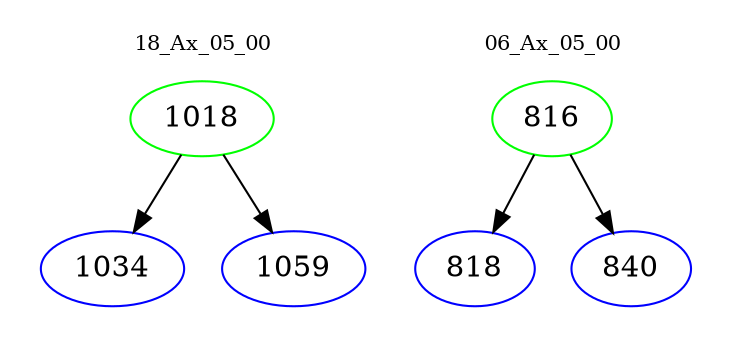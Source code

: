 digraph{
subgraph cluster_0 {
color = white
label = "18_Ax_05_00";
fontsize=10;
T0_1018 [label="1018", color="green"]
T0_1018 -> T0_1034 [color="black"]
T0_1034 [label="1034", color="blue"]
T0_1018 -> T0_1059 [color="black"]
T0_1059 [label="1059", color="blue"]
}
subgraph cluster_1 {
color = white
label = "06_Ax_05_00";
fontsize=10;
T1_816 [label="816", color="green"]
T1_816 -> T1_818 [color="black"]
T1_818 [label="818", color="blue"]
T1_816 -> T1_840 [color="black"]
T1_840 [label="840", color="blue"]
}
}
